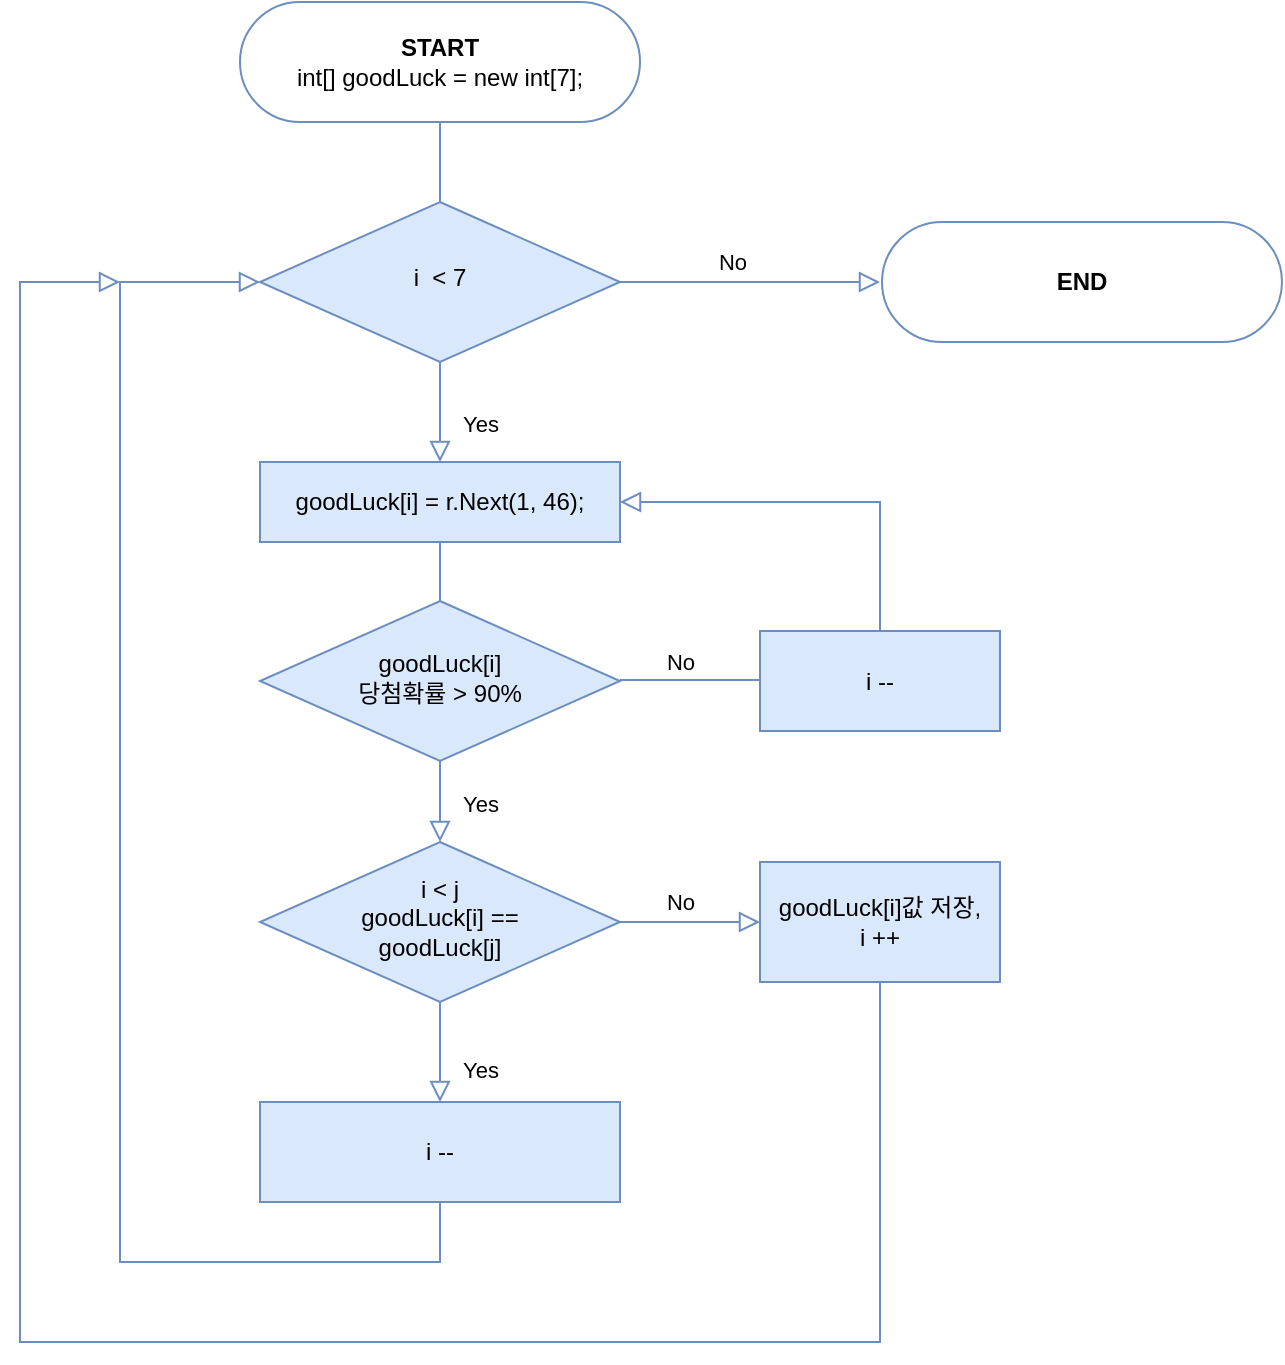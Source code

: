 <mxfile version="14.5.10" type="github">
  <diagram id="C5RBs43oDa-KdzZeNtuy" name="Page-1">
    <mxGraphModel dx="1422" dy="1874" grid="1" gridSize="10" guides="1" tooltips="1" connect="1" arrows="1" fold="1" page="1" pageScale="1" pageWidth="827" pageHeight="1169" math="0" shadow="0">
      <root>
        <mxCell id="WIyWlLk6GJQsqaUBKTNV-0" />
        <mxCell id="WIyWlLk6GJQsqaUBKTNV-1" parent="WIyWlLk6GJQsqaUBKTNV-0" />
        <mxCell id="-DFbsnENLFxOin6q8KR--5" value="Yes" style="rounded=0;html=1;jettySize=auto;orthogonalLoop=1;fontSize=11;endArrow=block;endFill=0;endSize=8;strokeWidth=1;shadow=0;labelBackgroundColor=none;edgeStyle=orthogonalEdgeStyle;fillColor=#dae8fc;strokeColor=#6c8ebf;entryX=0.5;entryY=0;entryDx=0;entryDy=0;" parent="WIyWlLk6GJQsqaUBKTNV-1" target="WIyWlLk6GJQsqaUBKTNV-10" edge="1">
          <mxGeometry x="0.8" y="20" relative="1" as="geometry">
            <mxPoint as="offset" />
            <mxPoint x="820" y="210" as="sourcePoint" />
            <mxPoint x="820" y="350" as="targetPoint" />
            <Array as="points">
              <mxPoint x="820" y="190" />
            </Array>
          </mxGeometry>
        </mxCell>
        <mxCell id="WIyWlLk6GJQsqaUBKTNV-3" value="&lt;b&gt;START&lt;br&gt;&lt;/b&gt;int[] goodLuck = new int[7];" style="rounded=1;whiteSpace=wrap;html=1;fontSize=12;glass=0;strokeWidth=1;shadow=0;absoluteArcSize=1;arcSize=120;strokeColor=#6c8ebf;fillColor=#FFFFFF;" parent="WIyWlLk6GJQsqaUBKTNV-1" vertex="1">
          <mxGeometry x="720" y="-60" width="200" height="60" as="geometry" />
        </mxCell>
        <mxCell id="WIyWlLk6GJQsqaUBKTNV-6" value="&lt;div&gt;&lt;span&gt;goodLuck[i] = r.Next(1, 46);&lt;/span&gt;&lt;br&gt;&lt;/div&gt;" style="rounded=0;whiteSpace=wrap;html=1;glass=0;strokeWidth=1;fillColor=#dae8fc;strokeColor=#6c8ebf;" parent="WIyWlLk6GJQsqaUBKTNV-1" vertex="1">
          <mxGeometry x="730" y="170" width="180" height="40" as="geometry" />
        </mxCell>
        <mxCell id="WIyWlLk6GJQsqaUBKTNV-10" value="i &amp;lt; j&lt;br&gt;goodLuck[i] == &lt;br&gt;goodLuck[j]" style="rhombus;whiteSpace=wrap;html=1;shadow=0;fontFamily=Helvetica;fontSize=12;align=center;strokeWidth=1;spacing=6;spacingTop=-4;fillColor=#dae8fc;strokeColor=#6c8ebf;" parent="WIyWlLk6GJQsqaUBKTNV-1" vertex="1">
          <mxGeometry x="730" y="360" width="180" height="80" as="geometry" />
        </mxCell>
        <mxCell id="GwEv0O2_bby0ZB7OcoIi-13" style="edgeStyle=orthogonalEdgeStyle;rounded=0;orthogonalLoop=1;jettySize=auto;html=1;fillColor=#dae8fc;strokeColor=#6c8ebf;shadow=0;strokeWidth=1;labelBackgroundColor=none;endFill=0;endArrow=block;endSize=8;" parent="WIyWlLk6GJQsqaUBKTNV-1" source="WIyWlLk6GJQsqaUBKTNV-11" target="GwEv0O2_bby0ZB7OcoIi-17" edge="1">
          <mxGeometry relative="1" as="geometry">
            <Array as="points">
              <mxPoint x="820" y="570" />
              <mxPoint x="660" y="570" />
              <mxPoint x="660" y="80" />
            </Array>
          </mxGeometry>
        </mxCell>
        <mxCell id="WIyWlLk6GJQsqaUBKTNV-11" value="i --" style="rounded=0;whiteSpace=wrap;html=1;fontSize=12;glass=0;strokeWidth=1;fillColor=#dae8fc;strokeColor=#6c8ebf;" parent="WIyWlLk6GJQsqaUBKTNV-1" vertex="1">
          <mxGeometry x="730" y="490" width="180" height="50" as="geometry" />
        </mxCell>
        <mxCell id="GwEv0O2_bby0ZB7OcoIi-19" style="edgeStyle=orthogonalEdgeStyle;rounded=0;orthogonalLoop=1;jettySize=auto;html=1;shadow=0;strokeColor=#6c8ebf;strokeWidth=1;fillColor=#dae8fc;labelBackgroundColor=none;endFill=0;endArrow=block;endSize=8;" parent="WIyWlLk6GJQsqaUBKTNV-1" source="WIyWlLk6GJQsqaUBKTNV-12" edge="1">
          <mxGeometry relative="1" as="geometry">
            <mxPoint x="660" y="80" as="targetPoint" />
            <Array as="points">
              <mxPoint x="1040" y="610" />
              <mxPoint x="610" y="610" />
              <mxPoint x="610" y="80" />
            </Array>
          </mxGeometry>
        </mxCell>
        <mxCell id="WIyWlLk6GJQsqaUBKTNV-12" value="&lt;span&gt;goodLuck[i]값 저장,&lt;br&gt;i ++&lt;br&gt;&lt;/span&gt;" style="rounded=0;whiteSpace=wrap;html=1;fontSize=12;glass=0;strokeWidth=1;fillColor=#dae8fc;strokeColor=#6c8ebf;" parent="WIyWlLk6GJQsqaUBKTNV-1" vertex="1">
          <mxGeometry x="980" y="370" width="120" height="60" as="geometry" />
        </mxCell>
        <mxCell id="GwEv0O2_bby0ZB7OcoIi-6" value="No" style="edgeStyle=orthogonalEdgeStyle;rounded=0;html=1;jettySize=auto;orthogonalLoop=1;fontSize=11;endArrow=block;endFill=0;endSize=8;strokeWidth=1;shadow=0;labelBackgroundColor=none;entryX=0;entryY=0.5;entryDx=0;entryDy=0;exitX=1;exitY=0.5;exitDx=0;exitDy=0;fillColor=#dae8fc;strokeColor=#6c8ebf;" parent="WIyWlLk6GJQsqaUBKTNV-1" source="WIyWlLk6GJQsqaUBKTNV-10" target="WIyWlLk6GJQsqaUBKTNV-12" edge="1">
          <mxGeometry x="-0.143" y="10" relative="1" as="geometry">
            <mxPoint as="offset" />
            <mxPoint x="925" y="260" as="sourcePoint" />
            <mxPoint x="940" y="259.5" as="targetPoint" />
          </mxGeometry>
        </mxCell>
        <mxCell id="GwEv0O2_bby0ZB7OcoIi-7" value="Yes" style="rounded=0;html=1;jettySize=auto;orthogonalLoop=1;fontSize=11;endArrow=block;endFill=0;endSize=8;strokeWidth=1;shadow=0;labelBackgroundColor=none;edgeStyle=orthogonalEdgeStyle;exitX=0.5;exitY=1;exitDx=0;exitDy=0;fillColor=#dae8fc;strokeColor=#6c8ebf;entryX=0.5;entryY=0;entryDx=0;entryDy=0;" parent="WIyWlLk6GJQsqaUBKTNV-1" source="WIyWlLk6GJQsqaUBKTNV-10" target="WIyWlLk6GJQsqaUBKTNV-11" edge="1">
          <mxGeometry x="0.333" y="20" relative="1" as="geometry">
            <mxPoint as="offset" />
            <mxPoint x="819.5" y="310" as="sourcePoint" />
            <mxPoint x="819.5" y="360" as="targetPoint" />
          </mxGeometry>
        </mxCell>
        <mxCell id="GwEv0O2_bby0ZB7OcoIi-18" value="Yes" style="rounded=0;html=1;jettySize=auto;orthogonalLoop=1;fontSize=11;endArrow=block;endFill=0;endSize=8;strokeWidth=1;shadow=0;labelBackgroundColor=none;edgeStyle=orthogonalEdgeStyle;exitX=0.5;exitY=1;exitDx=0;exitDy=0;fillColor=#dae8fc;strokeColor=#6c8ebf;" parent="WIyWlLk6GJQsqaUBKTNV-1" target="WIyWlLk6GJQsqaUBKTNV-6" edge="1">
          <mxGeometry x="0.8" y="20" relative="1" as="geometry">
            <mxPoint as="offset" />
            <mxPoint x="840" as="sourcePoint" />
            <mxPoint x="839.5" y="60" as="targetPoint" />
            <Array as="points">
              <mxPoint x="820" />
            </Array>
          </mxGeometry>
        </mxCell>
        <mxCell id="GwEv0O2_bby0ZB7OcoIi-17" value="i&amp;nbsp; &amp;lt; 7" style="rhombus;whiteSpace=wrap;html=1;shadow=0;fontFamily=Helvetica;fontSize=12;align=center;strokeWidth=1;spacing=6;spacingTop=-4;fillColor=#dae8fc;strokeColor=#6c8ebf;" parent="WIyWlLk6GJQsqaUBKTNV-1" vertex="1">
          <mxGeometry x="730" y="40" width="180" height="80" as="geometry" />
        </mxCell>
        <mxCell id="-DFbsnENLFxOin6q8KR--3" value="goodLuck[i]&lt;br&gt;당첨확률 &amp;gt; 90%" style="rhombus;whiteSpace=wrap;html=1;shadow=0;fontFamily=Helvetica;fontSize=12;align=center;strokeWidth=1;spacing=6;spacingTop=-4;fillColor=#dae8fc;strokeColor=#6c8ebf;" parent="WIyWlLk6GJQsqaUBKTNV-1" vertex="1">
          <mxGeometry x="730" y="239.5" width="180" height="80" as="geometry" />
        </mxCell>
        <mxCell id="-DFbsnENLFxOin6q8KR--7" value="No" style="edgeStyle=orthogonalEdgeStyle;rounded=0;html=1;jettySize=auto;orthogonalLoop=1;fontSize=11;endArrow=block;endFill=0;endSize=8;strokeWidth=1;shadow=0;labelBackgroundColor=none;entryX=1;entryY=0.5;entryDx=0;entryDy=0;exitX=1;exitY=0.5;exitDx=0;exitDy=0;fillColor=#dae8fc;strokeColor=#6c8ebf;" parent="WIyWlLk6GJQsqaUBKTNV-1" target="WIyWlLk6GJQsqaUBKTNV-6" edge="1">
          <mxGeometry x="-0.828" y="9" relative="1" as="geometry">
            <mxPoint as="offset" />
            <mxPoint x="910" y="279" as="sourcePoint" />
            <mxPoint x="980" y="279" as="targetPoint" />
            <Array as="points">
              <mxPoint x="1040" y="279" />
              <mxPoint x="1040" y="190" />
            </Array>
          </mxGeometry>
        </mxCell>
        <mxCell id="-DFbsnENLFxOin6q8KR--8" value="i --" style="rounded=0;whiteSpace=wrap;html=1;fontSize=12;glass=0;strokeWidth=1;fillColor=#dae8fc;strokeColor=#6c8ebf;" parent="WIyWlLk6GJQsqaUBKTNV-1" vertex="1">
          <mxGeometry x="980" y="254.5" width="120" height="50" as="geometry" />
        </mxCell>
        <mxCell id="-DFbsnENLFxOin6q8KR--9" value="No" style="edgeStyle=orthogonalEdgeStyle;rounded=0;html=1;jettySize=auto;orthogonalLoop=1;fontSize=11;endArrow=block;endFill=0;endSize=8;strokeWidth=1;shadow=0;labelBackgroundColor=none;exitX=1;exitY=0.5;exitDx=0;exitDy=0;fillColor=#dae8fc;strokeColor=#6c8ebf;" parent="WIyWlLk6GJQsqaUBKTNV-1" edge="1">
          <mxGeometry x="-0.143" y="10" relative="1" as="geometry">
            <mxPoint as="offset" />
            <mxPoint x="910" y="80" as="sourcePoint" />
            <mxPoint x="1040" y="80" as="targetPoint" />
          </mxGeometry>
        </mxCell>
        <mxCell id="-DFbsnENLFxOin6q8KR--10" value="&lt;b&gt;END&lt;/b&gt;" style="rounded=1;whiteSpace=wrap;html=1;fontSize=12;glass=0;strokeWidth=1;shadow=0;absoluteArcSize=1;arcSize=120;fillColor=#FFFFFF;strokeColor=#6c8ebf;" parent="WIyWlLk6GJQsqaUBKTNV-1" vertex="1">
          <mxGeometry x="1041" y="50" width="200" height="60" as="geometry" />
        </mxCell>
      </root>
    </mxGraphModel>
  </diagram>
</mxfile>
